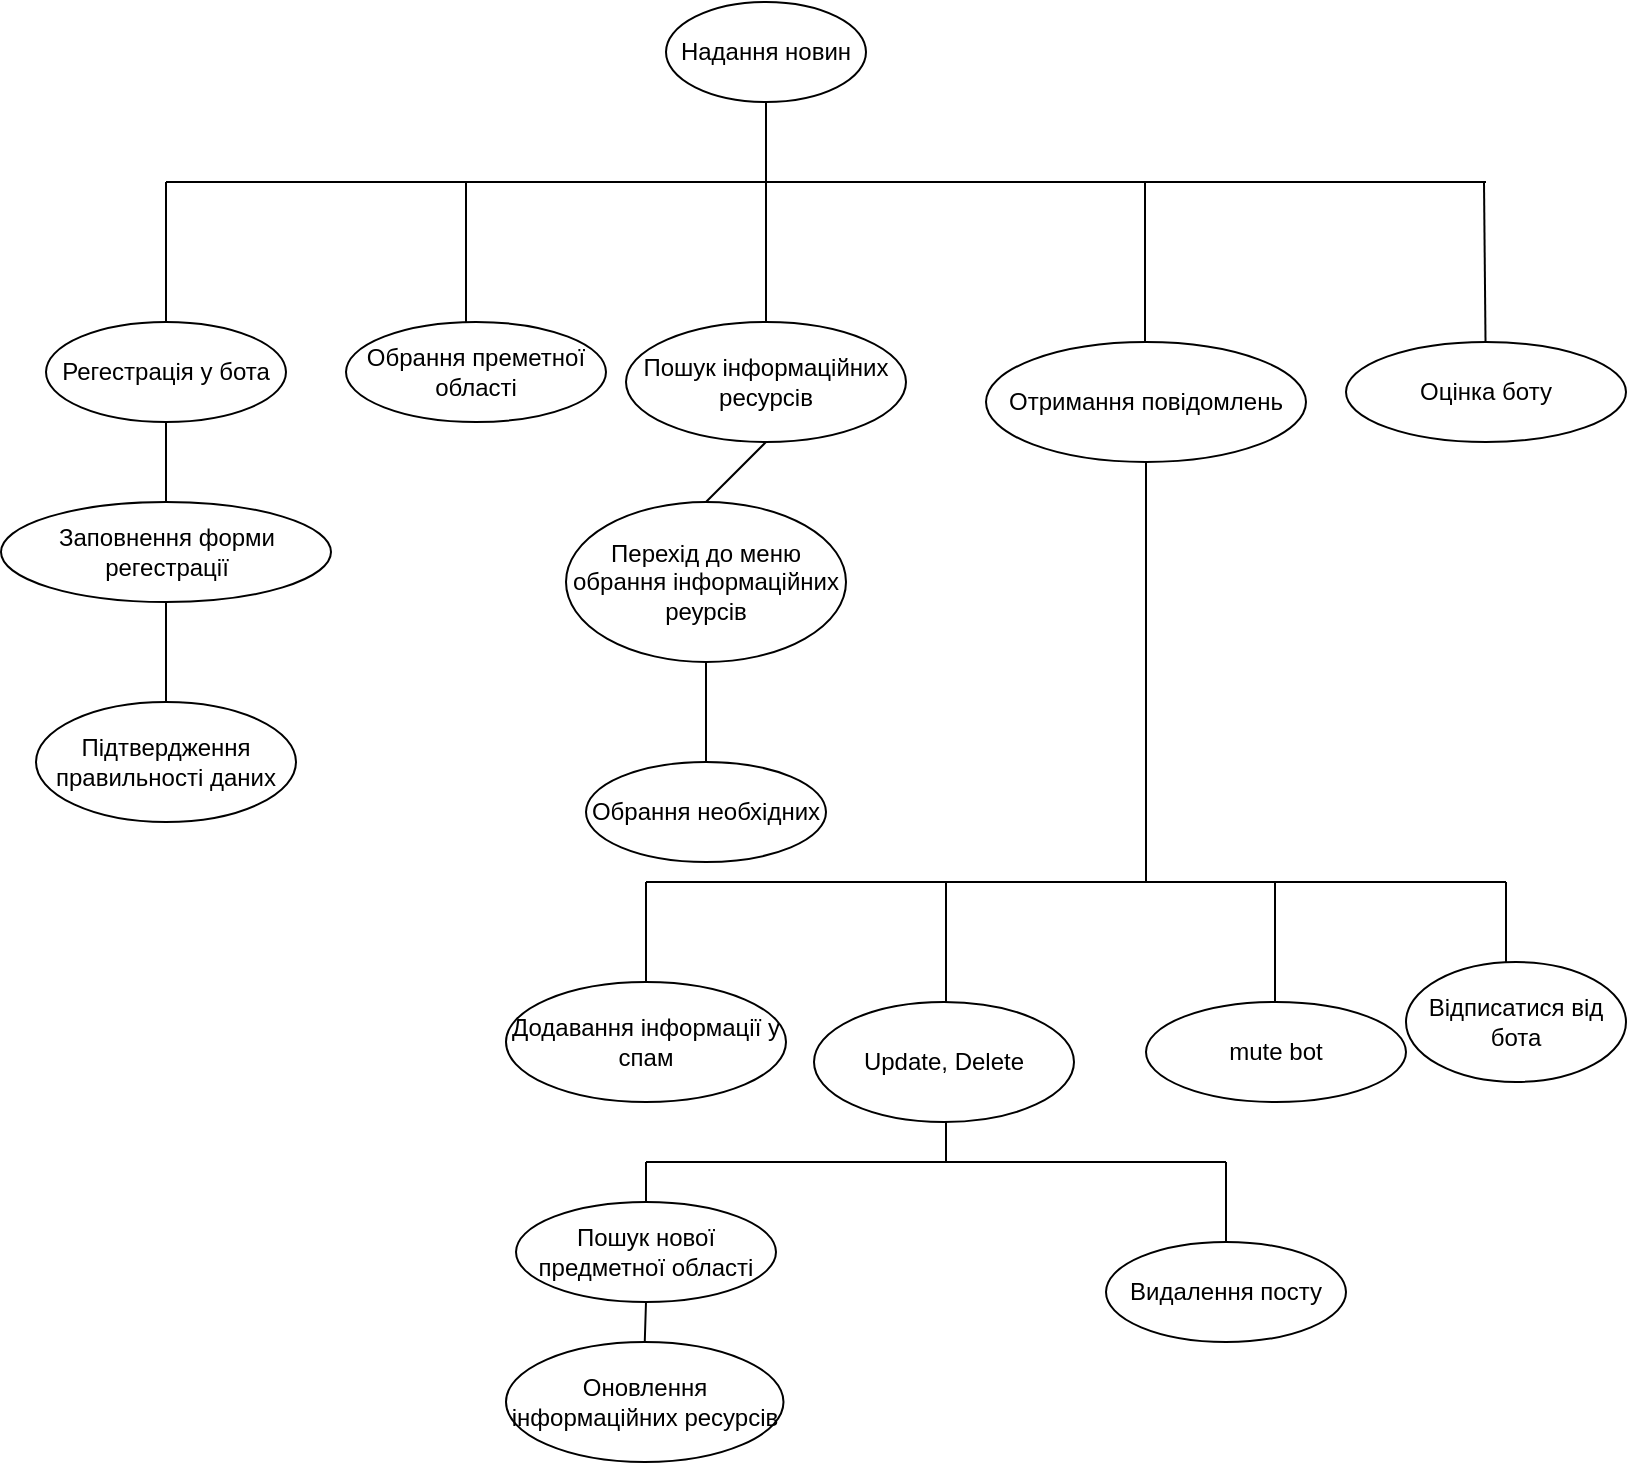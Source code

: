 <mxfile version="12.7.4" type="github"><diagram id="iil8iQcCyRcs67x5cwXU" name="Page-1"><mxGraphModel dx="1422" dy="762" grid="1" gridSize="10" guides="1" tooltips="1" connect="1" arrows="1" fold="1" page="1" pageScale="1" pageWidth="827" pageHeight="1169" math="0" shadow="0"><root><mxCell id="0"/><mxCell id="1" parent="0"/><mxCell id="u_UHFkQWv1FZcUnEdkwS-1" value="Надання новин" style="ellipse;whiteSpace=wrap;html=1;" vertex="1" parent="1"><mxGeometry x="340" y="40" width="100" height="50" as="geometry"/></mxCell><mxCell id="u_UHFkQWv1FZcUnEdkwS-3" value="" style="endArrow=none;html=1;" edge="1" parent="1"><mxGeometry width="50" height="50" relative="1" as="geometry"><mxPoint x="90" y="130" as="sourcePoint"/><mxPoint x="750" y="130" as="targetPoint"/><Array as="points"><mxPoint x="440" y="130"/></Array></mxGeometry></mxCell><mxCell id="u_UHFkQWv1FZcUnEdkwS-5" value="" style="endArrow=none;html=1;" edge="1" parent="1" target="u_UHFkQWv1FZcUnEdkwS-6"><mxGeometry width="50" height="50" relative="1" as="geometry"><mxPoint x="90" y="130" as="sourcePoint"/><mxPoint x="90" y="130" as="targetPoint"/></mxGeometry></mxCell><mxCell id="u_UHFkQWv1FZcUnEdkwS-6" value="Регестрація у бота" style="ellipse;whiteSpace=wrap;html=1;" vertex="1" parent="1"><mxGeometry x="30" y="200" width="120" height="50" as="geometry"/></mxCell><mxCell id="u_UHFkQWv1FZcUnEdkwS-7" value="" style="endArrow=none;html=1;" edge="1" parent="1"><mxGeometry width="50" height="50" relative="1" as="geometry"><mxPoint x="240" y="130" as="sourcePoint"/><mxPoint x="240" y="200" as="targetPoint"/></mxGeometry></mxCell><mxCell id="u_UHFkQWv1FZcUnEdkwS-8" value="Обрання преметної області" style="ellipse;whiteSpace=wrap;html=1;" vertex="1" parent="1"><mxGeometry x="180" y="200" width="130" height="50" as="geometry"/></mxCell><mxCell id="u_UHFkQWv1FZcUnEdkwS-9" value="" style="endArrow=none;html=1;" edge="1" parent="1"><mxGeometry width="50" height="50" relative="1" as="geometry"><mxPoint x="579.5" y="130" as="sourcePoint"/><mxPoint x="579.5" y="210" as="targetPoint"/></mxGeometry></mxCell><mxCell id="u_UHFkQWv1FZcUnEdkwS-10" value="Отримання повідомлень" style="ellipse;whiteSpace=wrap;html=1;" vertex="1" parent="1"><mxGeometry x="500" y="210" width="160" height="60" as="geometry"/></mxCell><mxCell id="u_UHFkQWv1FZcUnEdkwS-11" value="" style="endArrow=none;html=1;" edge="1" parent="1" target="u_UHFkQWv1FZcUnEdkwS-12"><mxGeometry width="50" height="50" relative="1" as="geometry"><mxPoint x="749" y="130" as="sourcePoint"/><mxPoint x="730" y="130" as="targetPoint"/></mxGeometry></mxCell><mxCell id="u_UHFkQWv1FZcUnEdkwS-12" value="Оцінка боту" style="ellipse;whiteSpace=wrap;html=1;" vertex="1" parent="1"><mxGeometry x="680" y="210" width="140" height="50" as="geometry"/></mxCell><mxCell id="u_UHFkQWv1FZcUnEdkwS-13" value="" style="endArrow=none;html=1;exitX=0.5;exitY=1;exitDx=0;exitDy=0;" edge="1" parent="1" source="u_UHFkQWv1FZcUnEdkwS-6" target="u_UHFkQWv1FZcUnEdkwS-14"><mxGeometry width="50" height="50" relative="1" as="geometry"><mxPoint x="90" y="260" as="sourcePoint"/><mxPoint x="90" y="250" as="targetPoint"/></mxGeometry></mxCell><mxCell id="u_UHFkQWv1FZcUnEdkwS-14" value="Заповнення форми регестрації" style="ellipse;whiteSpace=wrap;html=1;" vertex="1" parent="1"><mxGeometry x="7.5" y="290" width="165" height="50" as="geometry"/></mxCell><mxCell id="u_UHFkQWv1FZcUnEdkwS-15" value="" style="endArrow=none;html=1;" edge="1" parent="1"><mxGeometry width="50" height="50" relative="1" as="geometry"><mxPoint x="90" y="390" as="sourcePoint"/><mxPoint x="90" y="340" as="targetPoint"/></mxGeometry></mxCell><mxCell id="u_UHFkQWv1FZcUnEdkwS-16" value="Підтвердження правильності даних" style="ellipse;whiteSpace=wrap;html=1;" vertex="1" parent="1"><mxGeometry x="25" y="390" width="130" height="60" as="geometry"/></mxCell><mxCell id="u_UHFkQWv1FZcUnEdkwS-17" value="" style="endArrow=none;html=1;" edge="1" parent="1" target="u_UHFkQWv1FZcUnEdkwS-18"><mxGeometry width="50" height="50" relative="1" as="geometry"><mxPoint x="390" y="130" as="sourcePoint"/><mxPoint x="390" y="130" as="targetPoint"/></mxGeometry></mxCell><mxCell id="u_UHFkQWv1FZcUnEdkwS-18" value="Пошук інформаційних ресурсів" style="ellipse;whiteSpace=wrap;html=1;" vertex="1" parent="1"><mxGeometry x="320" y="200" width="140" height="60" as="geometry"/></mxCell><mxCell id="u_UHFkQWv1FZcUnEdkwS-19" value="" style="endArrow=none;html=1;" edge="1" parent="1"><mxGeometry width="50" height="50" relative="1" as="geometry"><mxPoint x="390" y="130" as="sourcePoint"/><mxPoint x="390" y="90" as="targetPoint"/></mxGeometry></mxCell><mxCell id="u_UHFkQWv1FZcUnEdkwS-20" value="Перехід до меню обрання інформаційних реурсів" style="ellipse;whiteSpace=wrap;html=1;" vertex="1" parent="1"><mxGeometry x="290" y="290" width="140" height="80" as="geometry"/></mxCell><mxCell id="u_UHFkQWv1FZcUnEdkwS-21" value="" style="endArrow=none;html=1;exitX=0.5;exitY=0;exitDx=0;exitDy=0;entryX=0.5;entryY=1;entryDx=0;entryDy=0;" edge="1" parent="1" source="u_UHFkQWv1FZcUnEdkwS-20" target="u_UHFkQWv1FZcUnEdkwS-18"><mxGeometry width="50" height="50" relative="1" as="geometry"><mxPoint x="350" y="310" as="sourcePoint"/><mxPoint x="400" y="260" as="targetPoint"/></mxGeometry></mxCell><mxCell id="u_UHFkQWv1FZcUnEdkwS-22" value="" style="endArrow=none;html=1;entryX=0.5;entryY=1;entryDx=0;entryDy=0;exitX=0.5;exitY=0;exitDx=0;exitDy=0;" edge="1" parent="1" source="u_UHFkQWv1FZcUnEdkwS-23" target="u_UHFkQWv1FZcUnEdkwS-20"><mxGeometry width="50" height="50" relative="1" as="geometry"><mxPoint x="390" y="430" as="sourcePoint"/><mxPoint x="440" y="370" as="targetPoint"/><Array as="points"/></mxGeometry></mxCell><mxCell id="u_UHFkQWv1FZcUnEdkwS-23" value="Обрання необхідних" style="ellipse;whiteSpace=wrap;html=1;" vertex="1" parent="1"><mxGeometry x="300" y="420" width="120" height="50" as="geometry"/></mxCell><mxCell id="u_UHFkQWv1FZcUnEdkwS-24" value="" style="endArrow=none;html=1;" edge="1" parent="1"><mxGeometry width="50" height="50" relative="1" as="geometry"><mxPoint x="580" y="480" as="sourcePoint"/><mxPoint x="580" y="270" as="targetPoint"/></mxGeometry></mxCell><mxCell id="u_UHFkQWv1FZcUnEdkwS-25" value="" style="endArrow=none;html=1;" edge="1" parent="1"><mxGeometry width="50" height="50" relative="1" as="geometry"><mxPoint x="330" y="480" as="sourcePoint"/><mxPoint x="760" y="480" as="targetPoint"/></mxGeometry></mxCell><mxCell id="u_UHFkQWv1FZcUnEdkwS-26" value="" style="endArrow=none;html=1;exitX=0.5;exitY=0;exitDx=0;exitDy=0;" edge="1" parent="1" source="u_UHFkQWv1FZcUnEdkwS-27"><mxGeometry width="50" height="50" relative="1" as="geometry"><mxPoint x="360" y="540" as="sourcePoint"/><mxPoint x="330" y="480" as="targetPoint"/><Array as="points"/></mxGeometry></mxCell><mxCell id="u_UHFkQWv1FZcUnEdkwS-27" value="Додавання інформації у спам" style="ellipse;whiteSpace=wrap;html=1;" vertex="1" parent="1"><mxGeometry x="260" y="530" width="140" height="60" as="geometry"/></mxCell><mxCell id="u_UHFkQWv1FZcUnEdkwS-28" value="" style="endArrow=none;html=1;" edge="1" parent="1"><mxGeometry width="50" height="50" relative="1" as="geometry"><mxPoint x="480" y="540" as="sourcePoint"/><mxPoint x="480" y="480" as="targetPoint"/><Array as="points"/></mxGeometry></mxCell><mxCell id="u_UHFkQWv1FZcUnEdkwS-29" value="Update, Delete" style="ellipse;whiteSpace=wrap;html=1;" vertex="1" parent="1"><mxGeometry x="414" y="540" width="130" height="60" as="geometry"/></mxCell><mxCell id="u_UHFkQWv1FZcUnEdkwS-30" value="" style="endArrow=none;html=1;" edge="1" parent="1"><mxGeometry width="50" height="50" relative="1" as="geometry"><mxPoint x="644.5" y="540" as="sourcePoint"/><mxPoint x="644.5" y="480" as="targetPoint"/><Array as="points"><mxPoint x="644.5" y="510"/></Array></mxGeometry></mxCell><mxCell id="u_UHFkQWv1FZcUnEdkwS-35" value="mute bot" style="ellipse;whiteSpace=wrap;html=1;" vertex="1" parent="1"><mxGeometry x="580" y="540" width="130" height="50" as="geometry"/></mxCell><mxCell id="u_UHFkQWv1FZcUnEdkwS-36" value="" style="endArrow=none;html=1;" edge="1" parent="1"><mxGeometry width="50" height="50" relative="1" as="geometry"><mxPoint x="760" y="527" as="sourcePoint"/><mxPoint x="760" y="480" as="targetPoint"/></mxGeometry></mxCell><mxCell id="u_UHFkQWv1FZcUnEdkwS-38" value="Відписатися від бота" style="ellipse;whiteSpace=wrap;html=1;" vertex="1" parent="1"><mxGeometry x="710" y="520" width="110" height="60" as="geometry"/></mxCell><mxCell id="u_UHFkQWv1FZcUnEdkwS-39" value="" style="endArrow=none;html=1;" edge="1" parent="1"><mxGeometry width="50" height="50" relative="1" as="geometry"><mxPoint x="480" y="620" as="sourcePoint"/><mxPoint x="480" y="600" as="targetPoint"/></mxGeometry></mxCell><mxCell id="u_UHFkQWv1FZcUnEdkwS-40" value="" style="endArrow=none;html=1;" edge="1" parent="1"><mxGeometry width="50" height="50" relative="1" as="geometry"><mxPoint x="330" y="620" as="sourcePoint"/><mxPoint x="620" y="620" as="targetPoint"/></mxGeometry></mxCell><mxCell id="u_UHFkQWv1FZcUnEdkwS-41" value="" style="endArrow=none;html=1;" edge="1" parent="1"><mxGeometry width="50" height="50" relative="1" as="geometry"><mxPoint x="330" y="670" as="sourcePoint"/><mxPoint x="330" y="620" as="targetPoint"/></mxGeometry></mxCell><mxCell id="u_UHFkQWv1FZcUnEdkwS-42" value="Пошук нової предметної області" style="ellipse;whiteSpace=wrap;html=1;" vertex="1" parent="1"><mxGeometry x="265" y="640" width="130" height="50" as="geometry"/></mxCell><mxCell id="u_UHFkQWv1FZcUnEdkwS-43" value="" style="endArrow=none;html=1;" edge="1" parent="1" target="u_UHFkQWv1FZcUnEdkwS-44"><mxGeometry width="50" height="50" relative="1" as="geometry"><mxPoint x="620" y="620" as="sourcePoint"/><mxPoint x="620" y="620" as="targetPoint"/></mxGeometry></mxCell><mxCell id="u_UHFkQWv1FZcUnEdkwS-44" value="Видалення посту" style="ellipse;whiteSpace=wrap;html=1;" vertex="1" parent="1"><mxGeometry x="560" y="660" width="120" height="50" as="geometry"/></mxCell><mxCell id="u_UHFkQWv1FZcUnEdkwS-45" value="Оновлення інформаційних ресурсів" style="ellipse;whiteSpace=wrap;html=1;" vertex="1" parent="1"><mxGeometry x="260" y="710" width="138.75" height="60" as="geometry"/></mxCell><mxCell id="u_UHFkQWv1FZcUnEdkwS-46" value="" style="endArrow=none;html=1;exitX=0.5;exitY=0;exitDx=0;exitDy=0;" edge="1" parent="1" source="u_UHFkQWv1FZcUnEdkwS-45"><mxGeometry width="50" height="50" relative="1" as="geometry"><mxPoint x="325" y="710" as="sourcePoint"/><mxPoint x="330" y="690" as="targetPoint"/></mxGeometry></mxCell></root></mxGraphModel></diagram></mxfile>